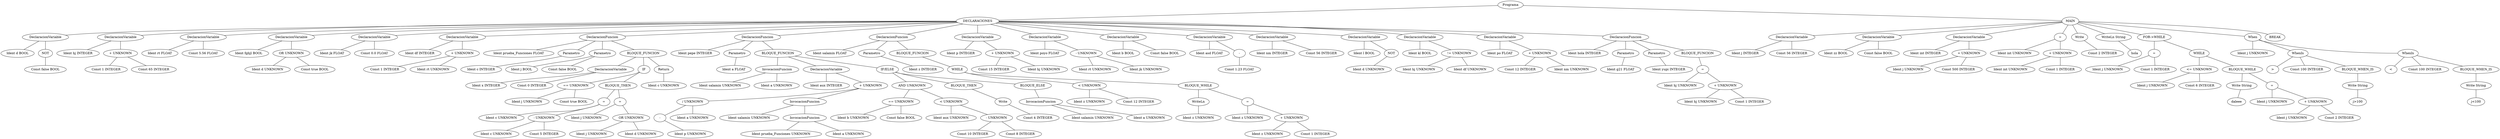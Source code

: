 graph G {1 [label="Programa"]
2 [label="DECLARACIONES"]
1 -- 2
3 [label="DeclaracionVariable"]
2 -- 3
4 [label="Ident d BOOL"]
3 -- 4
5 [label="NOT"]
3 -- 5
6 [label="Const false BOOL"]
5 -- 6
7 [label="DeclaracionVariable"]
2 -- 7
8 [label="Ident hj INTEGER"]
7 -- 8
9 [label="+ UNKNOWN"]
7 -- 9
10 [label="Const 1 INTEGER"]
9 -- 10
11 [label="Const 65 INTEGER"]
9 -- 11
12 [label="DeclaracionVariable"]
2 -- 12
13 [label="Ident rt FLOAT"]
12 -- 13
14 [label="Const 5.56 FLOAT"]
12 -- 14
15 [label="DeclaracionVariable"]
2 -- 15
16 [label="Ident fghjl BOOL"]
15 -- 16
17 [label="OR UNKNOWN"]
15 -- 17
18 [label="Ident d UNKNOWN"]
17 -- 18
19 [label="Const true BOOL"]
17 -- 19
20 [label="DeclaracionVariable"]
2 -- 20
21 [label="Ident jk FLOAT"]
20 -- 21
22 [label="Const 0.0 FLOAT"]
20 -- 22
23 [label="DeclaracionVariable"]
2 -- 23
24 [label="Ident df INTEGER"]
23 -- 24
25 [label="+ UNKNOWN"]
23 -- 25
26 [label="Const 1 INTEGER"]
25 -- 26
27 [label="Ident rt UNKNOWN"]
25 -- 27
28 [label="DeclaracionFuncion"]
2 -- 28
29 [label="Ident prueba_Funciones FLOAT"]
28 -- 29
30 [label="Parametro"]
28 -- 30
31 [label="Ident c INTEGER"]
30 -- 31
32 [label="Parametro"]
28 -- 32
33 [label="Ident j BOOL"]
32 -- 33
34 [label="Const false BOOL"]
32 -- 34
35 [label="BLOQUE_FUNCION"]
28 -- 35
36 [label="DeclaracionVariable"]
35 -- 36
37 [label="Ident x INTEGER"]
36 -- 37
38 [label="Const 0 INTEGER"]
36 -- 38
39 [label="IF"]
35 -- 39
40 [label="== UNKNOWN"]
39 -- 40
41 [label="Ident j UNKNOWN"]
40 -- 41
42 [label="Const true BOOL"]
40 -- 42
43 [label="BLOQUE_THEN"]
39 -- 43
44 [label="="]
43 -- 44
45 [label="Ident c UNKNOWN"]
44 -- 45
46 [label="- UNKNOWN"]
44 -- 46
47 [label="Ident c UNKNOWN"]
46 -- 47
48 [label="Const 5 INTEGER"]
46 -- 48
49 [label="="]
43 -- 49
50 [label="Ident j UNKNOWN"]
49 -- 50
51 [label="OR UNKNOWN"]
49 -- 51
52 [label="Ident j UNKNOWN"]
51 -- 52
53 [label="Ident d UNKNOWN"]
51 -- 53
54 [label="Return"]
35 -- 54
55 [label="Ident c UNKNOWN"]
54 -- 55
56 [label="DeclaracionFuncion"]
2 -- 56
57 [label="Ident pepe INTEGER"]
56 -- 57
58 [label="Parametro"]
56 -- 58
59 [label="Ident a FLOAT"]
58 -- 59
60 [label="BLOQUE_FUNCION"]
56 -- 60
61 [label="InvocacionFuncion"]
60 -- 61
62 [label="Ident salamin UNKNOWN"]
61 -- 62
63 [label="Ident a UNKNOWN"]
61 -- 63
64 [label="DeclaracionVariable"]
60 -- 64
65 [label="Ident aux INTEGER"]
64 -- 65
66 [label="+ UNKNOWN"]
64 -- 66
67 [label="/ UNKNOWN"]
66 -- 67
68 [label="-"]
67 -- 68
69 [label="Ident p UNKNOWN"]
68 -- 69
70 [label="Ident a UNKNOWN"]
67 -- 70
71 [label="InvocacionFuncion"]
66 -- 71
72 [label="Ident salamin UNKNOWN"]
71 -- 72
73 [label="InvocacionFuncion"]
71 -- 73
74 [label="Ident prueba_Funciones UNKNOWN"]
73 -- 74
75 [label="Ident a UNKNOWN"]
73 -- 75
76 [label="IF/ELSE"]
60 -- 76
77 [label="AND UNKNOWN"]
76 -- 77
78 [label="== UNKNOWN"]
77 -- 78
79 [label="Ident b UNKNOWN"]
78 -- 79
80 [label="Const false BOOL"]
78 -- 80
81 [label="< UNKNOWN"]
77 -- 81
82 [label="Ident aux UNKNOWN"]
81 -- 82
83 [label="- UNKNOWN"]
81 -- 83
84 [label="Const 10 INTEGER"]
83 -- 84
85 [label="Const 8 INTEGER"]
83 -- 85
86 [label="BLOQUE_THEN"]
76 -- 86
87 [label="Write"]
86 -- 87
88 [label="Const 4 INTEGER"]
87 -- 88
89 [label="BLOQUE_ELSE"]
76 -- 89
90 [label="InvocacionFuncion"]
89 -- 90
91 [label="Ident salamin UNKNOWN"]
90 -- 91
92 [label="Ident a UNKNOWN"]
90 -- 92
93 [label="DeclaracionFuncion"]
2 -- 93
94 [label="Ident salamin FLOAT"]
93 -- 94
95 [label="Parametro"]
93 -- 95
96 [label="Ident z INTEGER"]
95 -- 96
97 [label="BLOQUE_FUNCION"]
93 -- 97
98 [label="WHILE"]
97 -- 98
99 [label="< UNKNOWN"]
98 -- 99
100 [label="Ident z UNKNOWN"]
99 -- 100
101 [label="Const 12 INTEGER"]
99 -- 101
102 [label="BLOQUE_WHILE"]
98 -- 102
103 [label="WriteLn"]
102 -- 103
104 [label="Ident z UNKNOWN"]
103 -- 104
105 [label="="]
102 -- 105
106 [label="Ident z UNKNOWN"]
105 -- 106
107 [label="+ UNKNOWN"]
105 -- 107
108 [label="Ident z UNKNOWN"]
107 -- 108
109 [label="Const 1 INTEGER"]
107 -- 109
110 [label="DeclaracionVariable"]
2 -- 110
111 [label="Ident p INTEGER"]
110 -- 111
112 [label="+ UNKNOWN"]
110 -- 112
113 [label="Const 15 INTEGER"]
112 -- 113
114 [label="Ident hj UNKNOWN"]
112 -- 114
115 [label="DeclaracionVariable"]
2 -- 115
116 [label="Ident poyo FLOAT"]
115 -- 116
117 [label="- UNKNOWN"]
115 -- 117
118 [label="Ident rt UNKNOWN"]
117 -- 118
119 [label="Ident jk UNKNOWN"]
117 -- 119
120 [label="DeclaracionVariable"]
2 -- 120
121 [label="Ident b BOOL"]
120 -- 121
122 [label="Const false BOOL"]
120 -- 122
123 [label="DeclaracionVariable"]
2 -- 123
124 [label="Ident asd FLOAT"]
123 -- 124
125 [label="-"]
123 -- 125
126 [label="Const 1.23 FLOAT"]
125 -- 126
127 [label="DeclaracionVariable"]
2 -- 127
128 [label="Ident nm INTEGER"]
127 -- 128
129 [label="Const 56 INTEGER"]
127 -- 129
130 [label="DeclaracionVariable"]
2 -- 130
131 [label="Ident l BOOL"]
130 -- 131
132 [label="NOT"]
130 -- 132
133 [label="Ident d UNKNOWN"]
132 -- 133
134 [label="DeclaracionVariable"]
2 -- 134
135 [label="Ident kl BOOL"]
134 -- 135
136 [label="!= UNKNOWN"]
134 -- 136
137 [label="Ident hj UNKNOWN"]
136 -- 137
138 [label="Ident df UNKNOWN"]
136 -- 138
139 [label="DeclaracionVariable"]
2 -- 139
140 [label="Ident po FLOAT"]
139 -- 140
141 [label="+ UNKNOWN"]
139 -- 141
142 [label="Const 12 INTEGER"]
141 -- 142
143 [label="Ident nm UNKNOWN"]
141 -- 143
144 [label="DeclaracionFuncion"]
2 -- 144
145 [label="Ident hola INTEGER"]
144 -- 145
146 [label="Parametro"]
144 -- 146
147 [label="Ident g21 FLOAT"]
146 -- 147
148 [label="Parametro"]
144 -- 148
149 [label="Ident yupi INTEGER"]
148 -- 149
150 [label="BLOQUE_FUNCION"]
144 -- 150
151 [label="="]
150 -- 151
152 [label="Ident hj UNKNOWN"]
151 -- 152
153 [label="+ UNKNOWN"]
151 -- 153
154 [label="Ident hj UNKNOWN"]
153 -- 154
155 [label="Const 1 INTEGER"]
153 -- 155
156 [label="MAIN"]
1 -- 156
157 [label="DeclaracionVariable"]
156 -- 157
158 [label="Ident j INTEGER"]
157 -- 158
159 [label="Const 56 INTEGER"]
157 -- 159
160 [label="DeclaracionVariable"]
156 -- 160
161 [label="Ident zz BOOL"]
160 -- 161
162 [label="Const false BOOL"]
160 -- 162
163 [label="DeclaracionVariable"]
156 -- 163
164 [label="Ident int INTEGER"]
163 -- 164
165 [label="+ UNKNOWN"]
163 -- 165
166 [label="Ident j UNKNOWN"]
165 -- 166
167 [label="Const 500 INTEGER"]
165 -- 167
168 [label="="]
156 -- 168
169 [label="Ident int UNKNOWN"]
168 -- 169
170 [label="+ UNKNOWN"]
168 -- 170
171 [label="Ident int UNKNOWN"]
170 -- 171
172 [label="Const 1 INTEGER"]
170 -- 172
173 [label="Write"]
156 -- 173
174 [label="Const 2 INTEGER"]
173 -- 174
175 [label="WriteLn String"]
156 -- 175
176 [label="hola"]
175 -- 176
177 [label="FOR->WHILE"]
156 -- 177
178 [label="="]
177 -- 178
179 [label="Ident j UNKNOWN"]
178 -- 179
180 [label="Const 1 INTEGER"]
178 -- 180
181 [label="WHILE"]
177 -- 181
182 [label="<= UNKNOWN"]
181 -- 182
183 [label="Ident j UNKNOWN"]
182 -- 183
184 [label="Const 6 INTEGER"]
182 -- 184
185 [label="BLOQUE_WHILE"]
181 -- 185
186 [label="Write String"]
185 -- 186
187 [label="daleee"]
186 -- 187
188 [label="="]
185 -- 188
189 [label="Ident j UNKNOWN"]
188 -- 189
190 [label="+ UNKNOWN"]
188 -- 190
191 [label="Ident j UNKNOWN"]
190 -- 191
192 [label="Const 2 INTEGER"]
190 -- 192
193 [label="When"]
156 -- 193
194 [label="Ident j UNKNOWN"]
193 -- 194
195 [label="WhenIs"]
193 -- 195
196 [label=">"]
195 -- 196
197 [label="Const 100 INTEGER"]
195 -- 197
198 [label="BLOQUE_WHEN_IS"]
195 -- 198
199 [label="Write String"]
198 -- 199
200 [label="j>100"]
199 -- 200
201 [label="WhenIs"]
193 -- 201
202 [label="<"]
201 -- 202
203 [label="Const 100 INTEGER"]
201 -- 203
204 [label="BLOQUE_WHEN_IS"]
201 -- 204
205 [label="Write String"]
204 -- 205
206 [label="j<100"]
205 -- 206
207 [label="BREAK"]
156 -- 207
}
